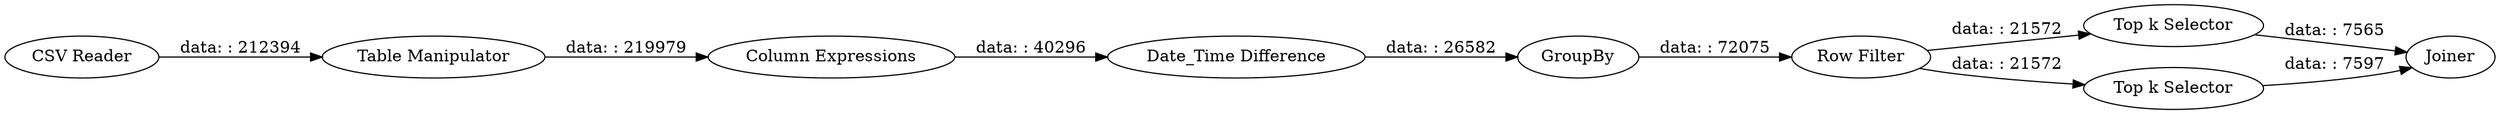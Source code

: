 digraph {
	"3530834994389551907_2" [label="Column Expressions"]
	"3530834994389551907_3" [label=GroupBy]
	"3530834994389551907_10" [label=Joiner]
	"3530834994389551907_1" [label="CSV Reader"]
	"3530834994389551907_5" [label="Top k Selector"]
	"3530834994389551907_9" [label="Top k Selector"]
	"3530834994389551907_8" [label="Table Manipulator"]
	"3530834994389551907_4" [label="Row Filter"]
	"3530834994389551907_6" [label="Date_Time Difference"]
	"3530834994389551907_8" -> "3530834994389551907_2" [label="data: : 219979"]
	"3530834994389551907_3" -> "3530834994389551907_4" [label="data: : 72075"]
	"3530834994389551907_4" -> "3530834994389551907_9" [label="data: : 21572"]
	"3530834994389551907_9" -> "3530834994389551907_10" [label="data: : 7597"]
	"3530834994389551907_4" -> "3530834994389551907_5" [label="data: : 21572"]
	"3530834994389551907_1" -> "3530834994389551907_8" [label="data: : 212394"]
	"3530834994389551907_2" -> "3530834994389551907_6" [label="data: : 40296"]
	"3530834994389551907_6" -> "3530834994389551907_3" [label="data: : 26582"]
	"3530834994389551907_5" -> "3530834994389551907_10" [label="data: : 7565"]
	rankdir=LR
}
